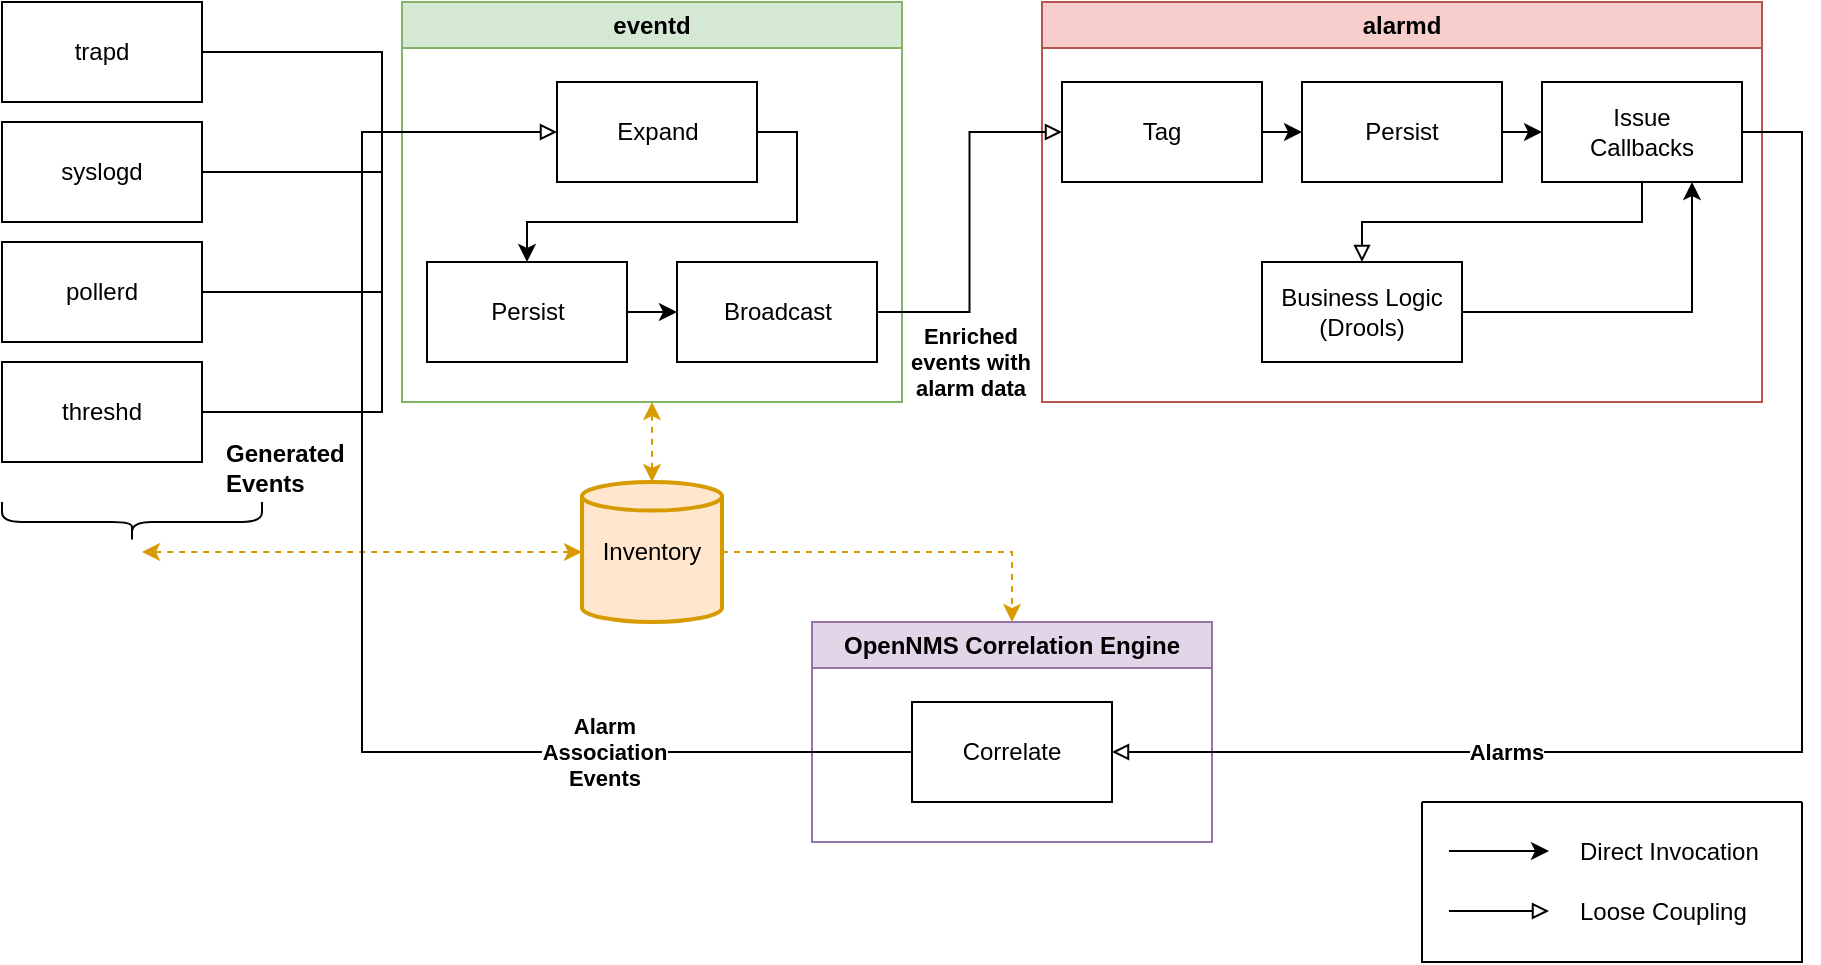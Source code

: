 <mxfile version="20.6.2" type="device"><diagram id="ygG6sz2S5Qt_UG3oMoKT" name="Page-1"><mxGraphModel dx="1150" dy="876" grid="1" gridSize="10" guides="1" tooltips="1" connect="1" arrows="1" fold="1" page="1" pageScale="1" pageWidth="850" pageHeight="1100" math="0" shadow="0"><root><mxCell id="0"/><mxCell id="1" parent="0"/><mxCell id="XumvxieZ7VK0c5TDeOgo-6" style="edgeStyle=orthogonalEdgeStyle;rounded=0;orthogonalLoop=1;jettySize=auto;html=1;exitX=1;exitY=0.5;exitDx=0;exitDy=0;entryX=1;entryY=0.5;entryDx=0;entryDy=0;endArrow=none;endFill=0;" edge="1" parent="1" source="XumvxieZ7VK0c5TDeOgo-1" target="XumvxieZ7VK0c5TDeOgo-2"><mxGeometry relative="1" as="geometry"><Array as="points"><mxPoint x="210" y="105"/><mxPoint x="210" y="165"/></Array></mxGeometry></mxCell><mxCell id="XumvxieZ7VK0c5TDeOgo-1" value="trapd" style="rounded=0;whiteSpace=wrap;html=1;aspect=fixed;" vertex="1" parent="1"><mxGeometry x="20" y="80" width="100" height="50" as="geometry"/></mxCell><mxCell id="XumvxieZ7VK0c5TDeOgo-7" style="edgeStyle=orthogonalEdgeStyle;rounded=0;orthogonalLoop=1;jettySize=auto;html=1;exitX=1;exitY=0.5;exitDx=0;exitDy=0;entryX=1;entryY=0.5;entryDx=0;entryDy=0;endArrow=none;endFill=0;" edge="1" parent="1" source="XumvxieZ7VK0c5TDeOgo-2" target="XumvxieZ7VK0c5TDeOgo-3"><mxGeometry relative="1" as="geometry"><Array as="points"><mxPoint x="210" y="165"/><mxPoint x="210" y="225"/></Array></mxGeometry></mxCell><mxCell id="XumvxieZ7VK0c5TDeOgo-2" value="syslogd" style="rounded=0;whiteSpace=wrap;html=1;aspect=fixed;" vertex="1" parent="1"><mxGeometry x="20" y="140" width="100" height="50" as="geometry"/></mxCell><mxCell id="XumvxieZ7VK0c5TDeOgo-8" style="edgeStyle=orthogonalEdgeStyle;rounded=0;orthogonalLoop=1;jettySize=auto;html=1;exitX=1;exitY=0.5;exitDx=0;exitDy=0;entryX=1;entryY=0.5;entryDx=0;entryDy=0;endArrow=none;endFill=0;" edge="1" parent="1" source="XumvxieZ7VK0c5TDeOgo-3" target="XumvxieZ7VK0c5TDeOgo-4"><mxGeometry relative="1" as="geometry"><Array as="points"><mxPoint x="210" y="225"/><mxPoint x="210" y="285"/></Array></mxGeometry></mxCell><mxCell id="XumvxieZ7VK0c5TDeOgo-3" value="pollerd" style="rounded=0;whiteSpace=wrap;html=1;aspect=fixed;" vertex="1" parent="1"><mxGeometry x="20" y="200" width="100" height="50" as="geometry"/></mxCell><mxCell id="XumvxieZ7VK0c5TDeOgo-4" value="threshd" style="rounded=0;whiteSpace=wrap;html=1;aspect=fixed;" vertex="1" parent="1"><mxGeometry x="20" y="260" width="100" height="50" as="geometry"/></mxCell><mxCell id="XumvxieZ7VK0c5TDeOgo-5" value="&lt;b&gt;Generated&lt;br&gt;Events&lt;/b&gt;" style="shape=curlyBracket;whiteSpace=wrap;html=1;rounded=1;flipH=1;labelPosition=right;verticalLabelPosition=top;align=left;verticalAlign=bottom;direction=north;spacingLeft=-18;spacing=0;spacingTop=0;spacingBottom=2;" vertex="1" parent="1"><mxGeometry x="20" y="330" width="130" height="20" as="geometry"/></mxCell><mxCell id="XumvxieZ7VK0c5TDeOgo-26" style="edgeStyle=orthogonalEdgeStyle;rounded=0;orthogonalLoop=1;jettySize=auto;html=1;exitX=0.5;exitY=1;exitDx=0;exitDy=0;entryX=0.5;entryY=0;entryDx=0;entryDy=0;entryPerimeter=0;endArrow=classic;endFill=1;startArrow=classic;startFill=1;dashed=1;fillColor=#ffe6cc;strokeColor=#d79b00;" edge="1" parent="1" source="XumvxieZ7VK0c5TDeOgo-12" target="XumvxieZ7VK0c5TDeOgo-25"><mxGeometry relative="1" as="geometry"/></mxCell><mxCell id="XumvxieZ7VK0c5TDeOgo-12" value="eventd" style="swimlane;whiteSpace=wrap;html=1;fillColor=#d5e8d4;strokeColor=#82b366;" vertex="1" parent="1"><mxGeometry x="220" y="80" width="250" height="200" as="geometry"/></mxCell><mxCell id="XumvxieZ7VK0c5TDeOgo-13" style="edgeStyle=orthogonalEdgeStyle;rounded=0;orthogonalLoop=1;jettySize=auto;html=1;exitX=1;exitY=0.5;exitDx=0;exitDy=0;entryX=0.5;entryY=0;entryDx=0;entryDy=0;endArrow=classic;endFill=1;" edge="1" parent="XumvxieZ7VK0c5TDeOgo-12" source="XumvxieZ7VK0c5TDeOgo-9" target="XumvxieZ7VK0c5TDeOgo-10"><mxGeometry relative="1" as="geometry"/></mxCell><mxCell id="XumvxieZ7VK0c5TDeOgo-9" value="Expand" style="rounded=0;whiteSpace=wrap;html=1;aspect=fixed;" vertex="1" parent="XumvxieZ7VK0c5TDeOgo-12"><mxGeometry x="77.5" y="40" width="100" height="50" as="geometry"/></mxCell><mxCell id="XumvxieZ7VK0c5TDeOgo-14" style="edgeStyle=orthogonalEdgeStyle;rounded=0;orthogonalLoop=1;jettySize=auto;html=1;exitX=1;exitY=0.5;exitDx=0;exitDy=0;entryX=0;entryY=0.5;entryDx=0;entryDy=0;endArrow=classic;endFill=1;" edge="1" parent="XumvxieZ7VK0c5TDeOgo-12" source="XumvxieZ7VK0c5TDeOgo-10" target="XumvxieZ7VK0c5TDeOgo-11"><mxGeometry relative="1" as="geometry"/></mxCell><mxCell id="XumvxieZ7VK0c5TDeOgo-10" value="Persist" style="rounded=0;whiteSpace=wrap;html=1;aspect=fixed;" vertex="1" parent="XumvxieZ7VK0c5TDeOgo-12"><mxGeometry x="12.5" y="130" width="100" height="50" as="geometry"/></mxCell><mxCell id="XumvxieZ7VK0c5TDeOgo-11" value="Broadcast" style="rounded=0;whiteSpace=wrap;html=1;aspect=fixed;" vertex="1" parent="XumvxieZ7VK0c5TDeOgo-12"><mxGeometry x="137.5" y="130" width="100" height="50" as="geometry"/></mxCell><mxCell id="XumvxieZ7VK0c5TDeOgo-15" value="alarmd" style="swimlane;whiteSpace=wrap;html=1;fillColor=#f8cecc;strokeColor=#b85450;" vertex="1" parent="1"><mxGeometry x="540" y="80" width="360" height="200" as="geometry"/></mxCell><mxCell id="XumvxieZ7VK0c5TDeOgo-20" style="edgeStyle=orthogonalEdgeStyle;rounded=0;orthogonalLoop=1;jettySize=auto;html=1;exitX=1;exitY=0.5;exitDx=0;exitDy=0;entryX=0;entryY=0.5;entryDx=0;entryDy=0;endArrow=classic;endFill=1;" edge="1" parent="XumvxieZ7VK0c5TDeOgo-15" source="XumvxieZ7VK0c5TDeOgo-16" target="XumvxieZ7VK0c5TDeOgo-17"><mxGeometry relative="1" as="geometry"/></mxCell><mxCell id="XumvxieZ7VK0c5TDeOgo-16" value="Tag" style="rounded=0;whiteSpace=wrap;html=1;aspect=fixed;" vertex="1" parent="XumvxieZ7VK0c5TDeOgo-15"><mxGeometry x="10" y="40" width="100" height="50" as="geometry"/></mxCell><mxCell id="XumvxieZ7VK0c5TDeOgo-23" style="edgeStyle=orthogonalEdgeStyle;rounded=0;orthogonalLoop=1;jettySize=auto;html=1;exitX=0.5;exitY=1;exitDx=0;exitDy=0;entryX=0.5;entryY=0;entryDx=0;entryDy=0;endArrow=block;endFill=0;" edge="1" parent="XumvxieZ7VK0c5TDeOgo-15" source="XumvxieZ7VK0c5TDeOgo-18" target="XumvxieZ7VK0c5TDeOgo-19"><mxGeometry relative="1" as="geometry"/></mxCell><mxCell id="XumvxieZ7VK0c5TDeOgo-18" value="Issue&lt;br&gt;Callbacks" style="rounded=0;whiteSpace=wrap;html=1;aspect=fixed;" vertex="1" parent="XumvxieZ7VK0c5TDeOgo-15"><mxGeometry x="250" y="40" width="100" height="50" as="geometry"/></mxCell><mxCell id="XumvxieZ7VK0c5TDeOgo-21" style="edgeStyle=orthogonalEdgeStyle;rounded=0;orthogonalLoop=1;jettySize=auto;html=1;exitX=1;exitY=0.5;exitDx=0;exitDy=0;entryX=0;entryY=0.5;entryDx=0;entryDy=0;endArrow=classic;endFill=1;" edge="1" parent="XumvxieZ7VK0c5TDeOgo-15" source="XumvxieZ7VK0c5TDeOgo-17" target="XumvxieZ7VK0c5TDeOgo-18"><mxGeometry relative="1" as="geometry"/></mxCell><mxCell id="XumvxieZ7VK0c5TDeOgo-17" value="Persist" style="rounded=0;whiteSpace=wrap;html=1;aspect=fixed;" vertex="1" parent="XumvxieZ7VK0c5TDeOgo-15"><mxGeometry x="130" y="40" width="100" height="50" as="geometry"/></mxCell><mxCell id="XumvxieZ7VK0c5TDeOgo-22" style="edgeStyle=orthogonalEdgeStyle;rounded=0;orthogonalLoop=1;jettySize=auto;html=1;exitX=1;exitY=0.5;exitDx=0;exitDy=0;entryX=0.75;entryY=1;entryDx=0;entryDy=0;endArrow=classic;endFill=1;" edge="1" parent="XumvxieZ7VK0c5TDeOgo-15" source="XumvxieZ7VK0c5TDeOgo-19" target="XumvxieZ7VK0c5TDeOgo-18"><mxGeometry relative="1" as="geometry"/></mxCell><mxCell id="XumvxieZ7VK0c5TDeOgo-19" value="Business Logic&lt;br&gt;(Drools)" style="rounded=0;whiteSpace=wrap;html=1;aspect=fixed;" vertex="1" parent="XumvxieZ7VK0c5TDeOgo-15"><mxGeometry x="110" y="130" width="100" height="50" as="geometry"/></mxCell><mxCell id="XumvxieZ7VK0c5TDeOgo-24" value="&lt;b&gt;Enriched&lt;br&gt;events with&lt;br&gt;alarm data&lt;/b&gt;" style="edgeStyle=orthogonalEdgeStyle;rounded=0;orthogonalLoop=1;jettySize=auto;html=1;exitX=1;exitY=0.5;exitDx=0;exitDy=0;entryX=0;entryY=0.5;entryDx=0;entryDy=0;endArrow=block;endFill=0;labelPosition=center;verticalLabelPosition=bottom;align=center;verticalAlign=top;spacingTop=44;" edge="1" parent="1" source="XumvxieZ7VK0c5TDeOgo-11" target="XumvxieZ7VK0c5TDeOgo-16"><mxGeometry relative="1" as="geometry"/></mxCell><mxCell id="XumvxieZ7VK0c5TDeOgo-27" style="edgeStyle=orthogonalEdgeStyle;rounded=0;orthogonalLoop=1;jettySize=auto;html=1;exitX=0;exitY=0.5;exitDx=0;exitDy=0;exitPerimeter=0;dashed=1;startArrow=classic;startFill=1;endArrow=classic;endFill=1;fillColor=#ffe6cc;strokeColor=#d79b00;" edge="1" parent="1" source="XumvxieZ7VK0c5TDeOgo-25"><mxGeometry relative="1" as="geometry"><mxPoint x="90" y="355" as="targetPoint"/></mxGeometry></mxCell><mxCell id="XumvxieZ7VK0c5TDeOgo-33" style="edgeStyle=orthogonalEdgeStyle;rounded=0;orthogonalLoop=1;jettySize=auto;html=1;exitX=1;exitY=0.5;exitDx=0;exitDy=0;exitPerimeter=0;entryX=0.5;entryY=0;entryDx=0;entryDy=0;startArrow=none;startFill=0;endArrow=classic;endFill=1;fillColor=#ffe6cc;strokeColor=#d79b00;dashed=1;" edge="1" parent="1" source="XumvxieZ7VK0c5TDeOgo-25" target="XumvxieZ7VK0c5TDeOgo-28"><mxGeometry relative="1" as="geometry"/></mxCell><mxCell id="XumvxieZ7VK0c5TDeOgo-25" value="Inventory" style="strokeWidth=2;html=1;shape=mxgraph.lean_mapping.mrp_erp;whiteSpace=wrap;fillColor=#ffe6cc;strokeColor=#d79b00;" vertex="1" parent="1"><mxGeometry x="310" y="320" width="70" height="70" as="geometry"/></mxCell><mxCell id="XumvxieZ7VK0c5TDeOgo-28" value="OpenNMS Correlation Engine" style="swimlane;whiteSpace=wrap;html=1;fillColor=#e1d5e7;strokeColor=#9673a6;" vertex="1" parent="1"><mxGeometry x="425" y="390" width="200" height="110" as="geometry"/></mxCell><mxCell id="XumvxieZ7VK0c5TDeOgo-29" value="Correlate" style="rounded=0;whiteSpace=wrap;html=1;aspect=fixed;" vertex="1" parent="XumvxieZ7VK0c5TDeOgo-28"><mxGeometry x="50" y="40" width="100" height="50" as="geometry"/></mxCell><mxCell id="XumvxieZ7VK0c5TDeOgo-31" value="&lt;b&gt;Alarms&lt;/b&gt;" style="edgeStyle=orthogonalEdgeStyle;rounded=0;orthogonalLoop=1;jettySize=auto;html=1;exitX=1;exitY=0.5;exitDx=0;exitDy=0;entryX=1;entryY=0.5;entryDx=0;entryDy=0;startArrow=none;startFill=0;endArrow=block;endFill=0;" edge="1" parent="1" source="XumvxieZ7VK0c5TDeOgo-18" target="XumvxieZ7VK0c5TDeOgo-29"><mxGeometry x="0.427" relative="1" as="geometry"><Array as="points"><mxPoint x="920" y="145"/><mxPoint x="920" y="455"/></Array><mxPoint as="offset"/></mxGeometry></mxCell><mxCell id="XumvxieZ7VK0c5TDeOgo-32" value="&lt;b&gt;Alarm&lt;br&gt;Association&lt;br&gt;Events&lt;/b&gt;" style="edgeStyle=orthogonalEdgeStyle;rounded=0;orthogonalLoop=1;jettySize=auto;html=1;exitX=0;exitY=0.5;exitDx=0;exitDy=0;entryX=0;entryY=0.5;entryDx=0;entryDy=0;startArrow=none;startFill=0;endArrow=block;endFill=0;" edge="1" parent="1" source="XumvxieZ7VK0c5TDeOgo-29" target="XumvxieZ7VK0c5TDeOgo-9"><mxGeometry x="-0.549" relative="1" as="geometry"><Array as="points"><mxPoint x="200" y="455"/><mxPoint x="200" y="145"/></Array><mxPoint as="offset"/></mxGeometry></mxCell><mxCell id="XumvxieZ7VK0c5TDeOgo-34" value="" style="swimlane;startSize=0;" vertex="1" parent="1"><mxGeometry x="730" y="480" width="190" height="80" as="geometry"/></mxCell><mxCell id="XumvxieZ7VK0c5TDeOgo-35" value="" style="endArrow=classic;html=1;rounded=0;" edge="1" parent="XumvxieZ7VK0c5TDeOgo-34"><mxGeometry width="50" height="50" relative="1" as="geometry"><mxPoint x="13.5" y="24.5" as="sourcePoint"/><mxPoint x="63.5" y="24.5" as="targetPoint"/></mxGeometry></mxCell><mxCell id="XumvxieZ7VK0c5TDeOgo-36" value="Direct Invocation" style="text;html=1;strokeColor=none;fillColor=none;align=left;verticalAlign=middle;whiteSpace=wrap;rounded=0;" vertex="1" parent="XumvxieZ7VK0c5TDeOgo-34"><mxGeometry x="76.5" y="10" width="100" height="30" as="geometry"/></mxCell><mxCell id="XumvxieZ7VK0c5TDeOgo-37" value="" style="endArrow=block;html=1;rounded=0;endFill=0;" edge="1" parent="XumvxieZ7VK0c5TDeOgo-34"><mxGeometry width="50" height="50" relative="1" as="geometry"><mxPoint x="13.5" y="54.5" as="sourcePoint"/><mxPoint x="63.5" y="54.5" as="targetPoint"/></mxGeometry></mxCell><mxCell id="XumvxieZ7VK0c5TDeOgo-38" value="Loose Coupling" style="text;html=1;strokeColor=none;fillColor=none;align=left;verticalAlign=middle;whiteSpace=wrap;rounded=0;" vertex="1" parent="XumvxieZ7VK0c5TDeOgo-34"><mxGeometry x="76.5" y="40" width="100" height="30" as="geometry"/></mxCell></root></mxGraphModel></diagram></mxfile>